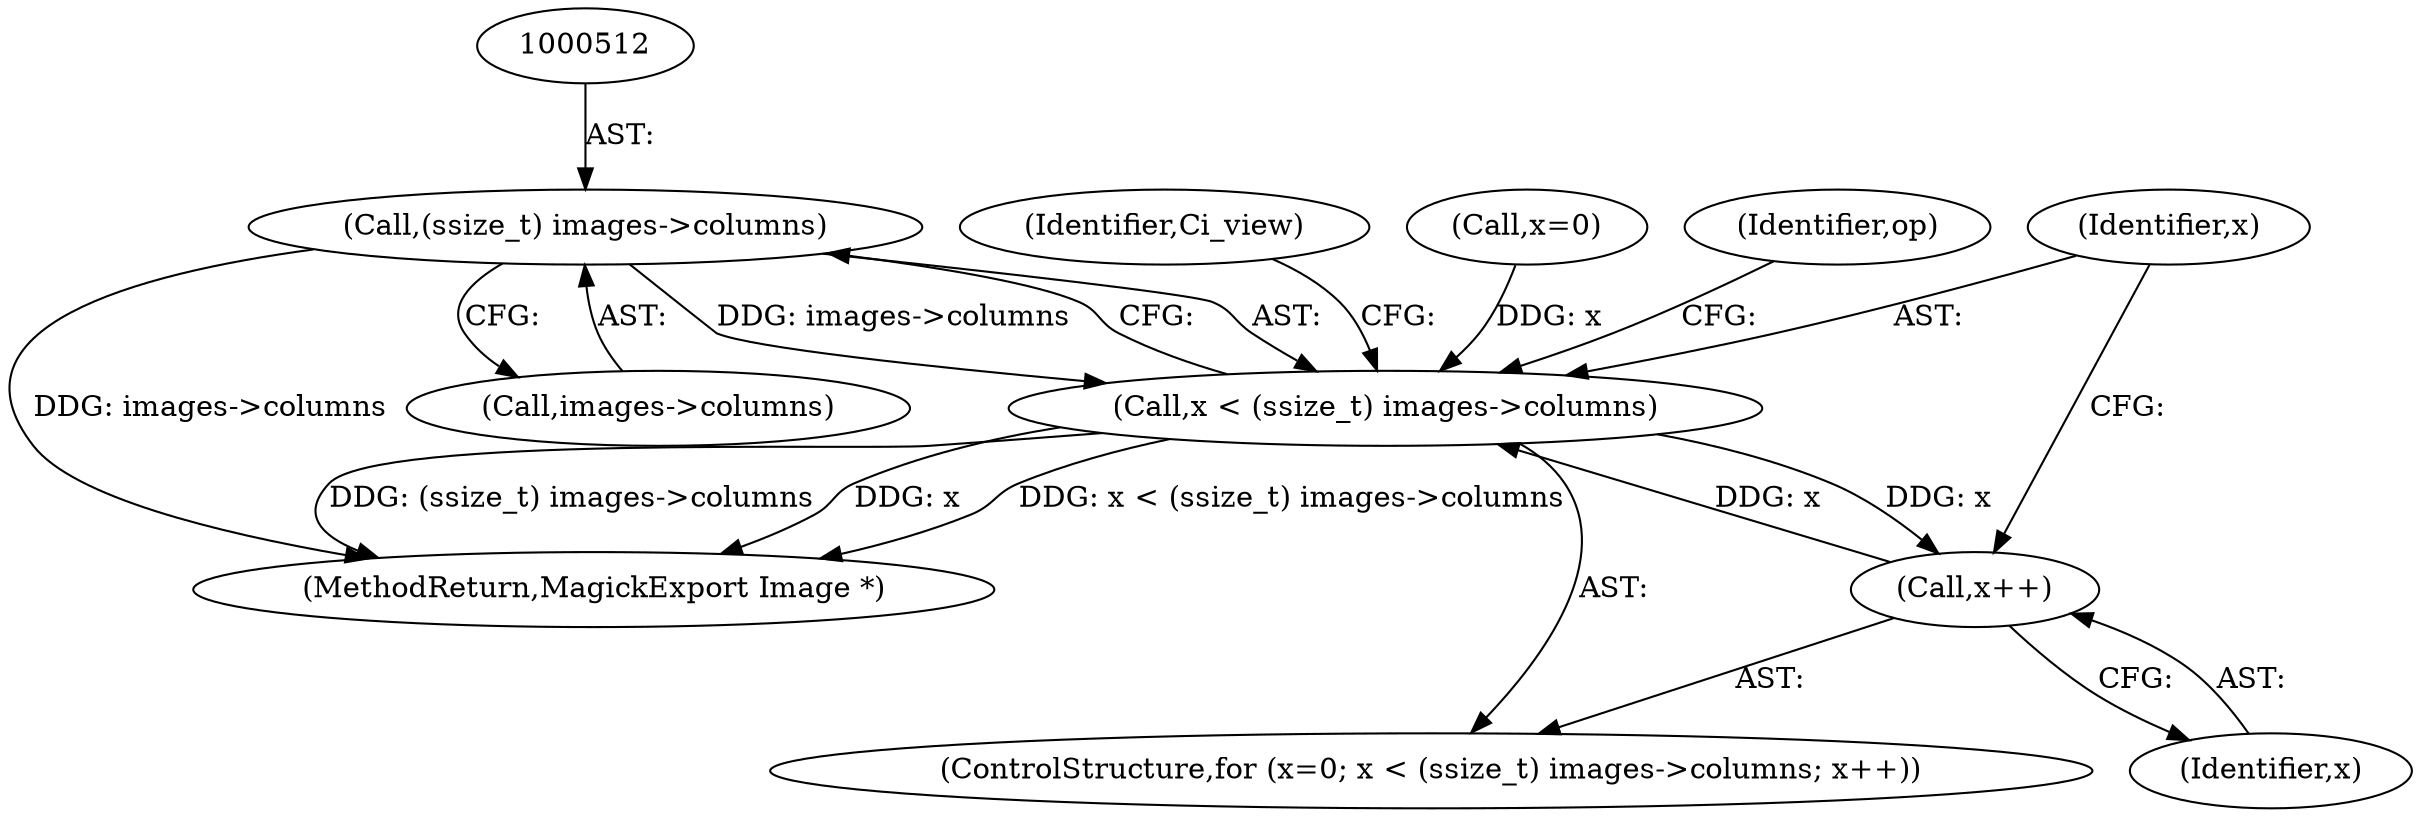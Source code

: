 digraph "0_ImageMagick6_f6ffc702c6eecd963587273a429dcd608c648984_0@pointer" {
"1000511" [label="(Call,(ssize_t) images->columns)"];
"1000509" [label="(Call,x < (ssize_t) images->columns)"];
"1000516" [label="(Call,x++)"];
"1001630" [label="(MethodReturn,MagickExport Image *)"];
"1000509" [label="(Call,x < (ssize_t) images->columns)"];
"1000510" [label="(Identifier,x)"];
"1000516" [label="(Call,x++)"];
"1000520" [label="(Identifier,op)"];
"1001553" [label="(Identifier,Ci_view)"];
"1000513" [label="(Call,images->columns)"];
"1000506" [label="(Call,x=0)"];
"1000505" [label="(ControlStructure,for (x=0; x < (ssize_t) images->columns; x++))"];
"1000517" [label="(Identifier,x)"];
"1000511" [label="(Call,(ssize_t) images->columns)"];
"1000511" -> "1000509"  [label="AST: "];
"1000511" -> "1000513"  [label="CFG: "];
"1000512" -> "1000511"  [label="AST: "];
"1000513" -> "1000511"  [label="AST: "];
"1000509" -> "1000511"  [label="CFG: "];
"1000511" -> "1001630"  [label="DDG: images->columns"];
"1000511" -> "1000509"  [label="DDG: images->columns"];
"1000509" -> "1000505"  [label="AST: "];
"1000510" -> "1000509"  [label="AST: "];
"1000520" -> "1000509"  [label="CFG: "];
"1001553" -> "1000509"  [label="CFG: "];
"1000509" -> "1001630"  [label="DDG: x < (ssize_t) images->columns"];
"1000509" -> "1001630"  [label="DDG: (ssize_t) images->columns"];
"1000509" -> "1001630"  [label="DDG: x"];
"1000506" -> "1000509"  [label="DDG: x"];
"1000516" -> "1000509"  [label="DDG: x"];
"1000509" -> "1000516"  [label="DDG: x"];
"1000516" -> "1000505"  [label="AST: "];
"1000516" -> "1000517"  [label="CFG: "];
"1000517" -> "1000516"  [label="AST: "];
"1000510" -> "1000516"  [label="CFG: "];
}
